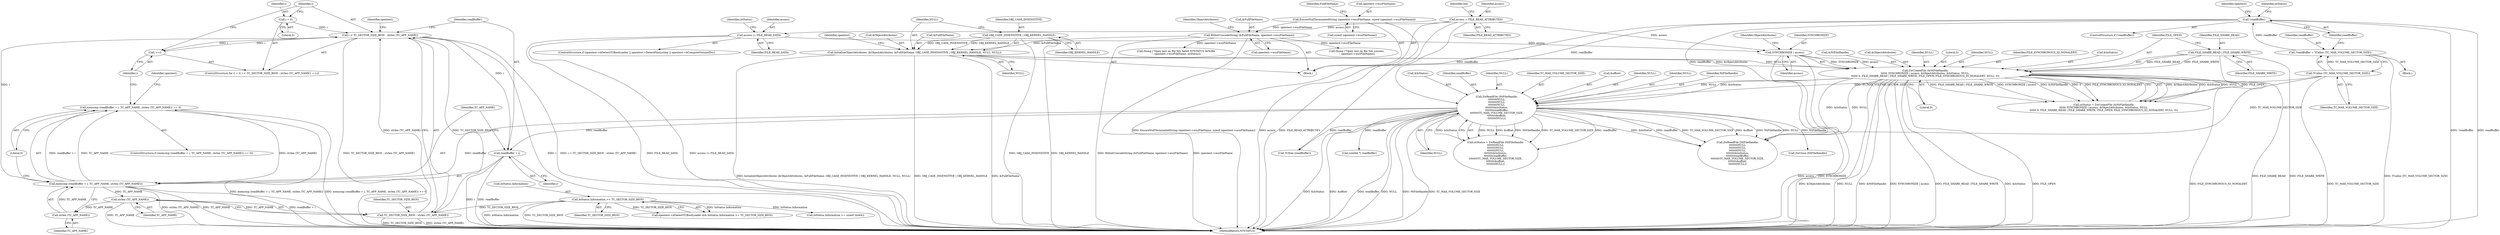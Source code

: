 digraph "0_VeraCrypt_f30f9339c9a0b9bbcc6f5ad38804af39db1f479e@API" {
"1000547" [label="(Call,i < TC_SECTOR_SIZE_BIOS - strlen (TC_APP_NAME))"];
"1000553" [label="(Call,++i)"];
"1000547" [label="(Call,i < TC_SECTOR_SIZE_BIOS - strlen (TC_APP_NAME))"];
"1000544" [label="(Call,i = 0)"];
"1000549" [label="(Call,TC_SECTOR_SIZE_BIOS - strlen (TC_APP_NAME))"];
"1000537" [label="(Call,IoStatus.Information >= TC_SECTOR_SIZE_BIOS)"];
"1000551" [label="(Call,strlen (TC_APP_NAME))"];
"1000558" [label="(Call,memcmp (readBuffer + i, TC_APP_NAME, strlen (TC_APP_NAME)))"];
"1000515" [label="(Call,ZwReadFile (NtFileHandle,\n\t\t\t\t\t\t\t\tNULL,\n\t\t\t\t\t\t\t\tNULL,\n\t\t\t\t\t\t\t\tNULL,\n\t\t\t\t\t\t\t\t&IoStatus,\n\t\t\t\t\t\t\t\treadBuffer,\n\t\t\t\t\t\t\t\tTC_MAX_VOLUME_SECTOR_SIZE,\n\t\t\t\t\t\t\t\t&offset,\n\t\t\t\t\t\t\t\tNULL))"];
"1000421" [label="(Call,ZwCreateFile (&NtFileHandle,\n\t\t\t\t\t\t SYNCHRONIZE | access, &ObjectAttributes, &IoStatus, NULL,\n\t\t\t\t\t\t 0, FILE_SHARE_READ | FILE_SHARE_WRITE, FILE_OPEN, FILE_SYNCHRONOUS_IO_NONALERT, NULL, 0))"];
"1000424" [label="(Call,SYNCHRONIZE | access)"];
"1000369" [label="(Call,access = FILE_READ_ATTRIBUTES)"];
"1000416" [label="(Call,access |= FILE_READ_DATA)"];
"1000394" [label="(Call,InitializeObjectAttributes (&ObjectAttributes, &FullFileName, OBJ_CASE_INSENSITIVE | OBJ_KERNEL_HANDLE, NULL, NULL))"];
"1000388" [label="(Call,RtlInitUnicodeString (&FullFileName, opentest->wszFileName))"];
"1000380" [label="(Call,EnsureNullTerminatedString (opentest->wszFileName, sizeof (opentest->wszFileName)))"];
"1000399" [label="(Call,OBJ_CASE_INSENSITIVE | OBJ_KERNEL_HANDLE)"];
"1000433" [label="(Call,FILE_SHARE_READ | FILE_SHARE_WRITE)"];
"1000491" [label="(Call,!readBuffer)"];
"1000486" [label="(Call,*readBuffer = TCalloc (TC_MAX_VOLUME_SECTOR_SIZE))"];
"1000488" [label="(Call,TCalloc (TC_MAX_VOLUME_SECTOR_SIZE))"];
"1000563" [label="(Call,strlen (TC_APP_NAME))"];
"1000557" [label="(Call,memcmp (readBuffer + i, TC_APP_NAME, strlen (TC_APP_NAME)) == 0)"];
"1000559" [label="(Call,readBuffer + i)"];
"1000396" [label="(Identifier,ObjectAttributes)"];
"1000404" [label="(ControlStructure,if (opentest->bDetectTCBootLoader || opentest->DetectFilesystem || opentest->bComputeVolumeIDs))"];
"1000381" [label="(Call,opentest->wszFileName)"];
"1000484" [label="(Block,)"];
"1000549" [label="(Call,TC_SECTOR_SIZE_BIOS - strlen (TC_APP_NAME))"];
"1000422" [label="(Call,&NtFileHandle)"];
"1000541" [label="(Identifier,TC_SECTOR_SIZE_BIOS)"];
"1000370" [label="(Identifier,access)"];
"1000439" [label="(Literal,0)"];
"1000513" [label="(Call,ntStatus = ZwReadFile (NtFileHandle,\n\t\t\t\t\t\t\t\tNULL,\n\t\t\t\t\t\t\t\tNULL,\n\t\t\t\t\t\t\t\tNULL,\n\t\t\t\t\t\t\t\t&IoStatus,\n\t\t\t\t\t\t\t\treadBuffer,\n\t\t\t\t\t\t\t\tTC_MAX_VOLUME_SECTOR_SIZE,\n\t\t\t\t\t\t\t\t&offset,\n\t\t\t\t\t\t\t\tNULL))"];
"1000546" [label="(Literal,0)"];
"1000394" [label="(Call,InitializeObjectAttributes (&ObjectAttributes, &FullFileName, OBJ_CASE_INSENSITIVE | OBJ_KERNEL_HANDLE, NULL, NULL))"];
"1000486" [label="(Call,*readBuffer = TCalloc (TC_MAX_VOLUME_SECTOR_SIZE))"];
"1000427" [label="(Call,&ObjectAttributes)"];
"1000560" [label="(Identifier,readBuffer)"];
"1000544" [label="(Call,i = 0)"];
"1000576" [label="(Identifier,opentest)"];
"1003200" [label="(MethodReturn,NTSTATUS)"];
"1000551" [label="(Call,strlen (TC_APP_NAME))"];
"1000543" [label="(ControlStructure,for (i = 0; i < TC_SECTOR_SIZE_BIOS - strlen (TC_APP_NAME); ++i))"];
"1000488" [label="(Call,TCalloc (TC_MAX_VOLUME_SECTOR_SIZE))"];
"1000700" [label="(Call,ZwClose (NtFileHandle))"];
"1000519" [label="(Identifier,NULL)"];
"1000515" [label="(Call,ZwReadFile (NtFileHandle,\n\t\t\t\t\t\t\t\tNULL,\n\t\t\t\t\t\t\t\tNULL,\n\t\t\t\t\t\t\t\tNULL,\n\t\t\t\t\t\t\t\t&IoStatus,\n\t\t\t\t\t\t\t\treadBuffer,\n\t\t\t\t\t\t\t\tTC_MAX_VOLUME_SECTOR_SIZE,\n\t\t\t\t\t\t\t\t&offset,\n\t\t\t\t\t\t\t\tNULL))"];
"1000502" [label="(Identifier,opentest)"];
"1000400" [label="(Identifier,OBJ_CASE_INSENSITIVE)"];
"1000424" [label="(Call,SYNCHRONIZE | access)"];
"1000578" [label="(Call,IoStatus.Information >= sizeof (int64))"];
"1000391" [label="(Call,opentest->wszFileName)"];
"1000516" [label="(Identifier,NtFileHandle)"];
"1000417" [label="(Identifier,access)"];
"1000375" [label="(Identifier,Irp)"];
"1000538" [label="(Call,IoStatus.Information)"];
"1000520" [label="(Call,&IoStatus)"];
"1000491" [label="(Call,!readBuffer)"];
"1000558" [label="(Call,memcmp (readBuffer + i, TC_APP_NAME, strlen (TC_APP_NAME)))"];
"1000557" [label="(Call,memcmp (readBuffer + i, TC_APP_NAME, strlen (TC_APP_NAME)) == 0)"];
"1000431" [label="(Identifier,NULL)"];
"1000489" [label="(Identifier,TC_MAX_VOLUME_SECTOR_SIZE)"];
"1000352" [label="(Block,)"];
"1000432" [label="(Literal,0)"];
"1000416" [label="(Call,access |= FILE_READ_DATA)"];
"1000550" [label="(Identifier,TC_SECTOR_SIZE_BIOS)"];
"1000569" [label="(Identifier,opentest)"];
"1000426" [label="(Identifier,access)"];
"1000438" [label="(Identifier,NULL)"];
"1000563" [label="(Call,strlen (TC_APP_NAME))"];
"1000565" [label="(Literal,0)"];
"1000554" [label="(Identifier,i)"];
"1000553" [label="(Call,++i)"];
"1000537" [label="(Call,IoStatus.Information >= TC_SECTOR_SIZE_BIOS)"];
"1000588" [label="(Call,(uint64 *) readBuffer)"];
"1000545" [label="(Identifier,i)"];
"1000698" [label="(Call,TCfree (readBuffer))"];
"1000559" [label="(Call,readBuffer + i)"];
"1000395" [label="(Call,&ObjectAttributes)"];
"1000552" [label="(Identifier,TC_APP_NAME)"];
"1000421" [label="(Call,ZwCreateFile (&NtFileHandle,\n\t\t\t\t\t\t SYNCHRONIZE | access, &ObjectAttributes, &IoStatus, NULL,\n\t\t\t\t\t\t 0, FILE_SHARE_READ | FILE_SHARE_WRITE, FILE_OPEN, FILE_SYNCHRONOUS_IO_NONALERT, NULL, 0))"];
"1000397" [label="(Call,&FullFileName)"];
"1000522" [label="(Identifier,readBuffer)"];
"1000495" [label="(Identifier,ntStatus)"];
"1000425" [label="(Identifier,SYNCHRONIZE)"];
"1000407" [label="(Identifier,opentest)"];
"1000371" [label="(Identifier,FILE_READ_ATTRIBUTES)"];
"1000492" [label="(Identifier,readBuffer)"];
"1000564" [label="(Identifier,TC_APP_NAME)"];
"1000547" [label="(Call,i < TC_SECTOR_SIZE_BIOS - strlen (TC_APP_NAME))"];
"1000433" [label="(Call,FILE_SHARE_READ | FILE_SHARE_WRITE)"];
"1000437" [label="(Identifier,FILE_SYNCHRONOUS_IO_NONALERT)"];
"1000562" [label="(Identifier,TC_APP_NAME)"];
"1000390" [label="(Identifier,FullFileName)"];
"1000548" [label="(Identifier,i)"];
"1000403" [label="(Identifier,NULL)"];
"1000487" [label="(Identifier,readBuffer)"];
"1000380" [label="(Call,EnsureNullTerminatedString (opentest->wszFileName, sizeof (opentest->wszFileName)))"];
"1000490" [label="(ControlStructure,if (!readBuffer))"];
"1000428" [label="(Identifier,ObjectAttributes)"];
"1000533" [label="(Call,opentest->bDetectTCBootLoader && IoStatus.Information >= TC_SECTOR_SIZE_BIOS)"];
"1000399" [label="(Call,OBJ_CASE_INSENSITIVE | OBJ_KERNEL_HANDLE)"];
"1000556" [label="(ControlStructure,if (memcmp (readBuffer + i, TC_APP_NAME, strlen (TC_APP_NAME)) == 0))"];
"1000369" [label="(Call,access = FILE_READ_ATTRIBUTES)"];
"1000384" [label="(Call,sizeof (opentest->wszFileName))"];
"1000526" [label="(Identifier,NULL)"];
"1000667" [label="(Call,ZwReadFile (NtFileHandle,\n\t\t\t\t\t\t\t\tNULL,\n\t\t\t\t\t\t\t\tNULL,\n\t\t\t\t\t\t\t\tNULL,\n\t\t\t\t\t\t\t\t&IoStatus,\n\t\t\t\t\t\t\t\treadBuffer,\n\t\t\t\t\t\t\t\tTC_MAX_VOLUME_SECTOR_SIZE,\n\t\t\t\t\t\t\t\t&offset,\n\t\t\t\t\t\t\t\tNULL))"];
"1000436" [label="(Identifier,FILE_OPEN)"];
"1000517" [label="(Identifier,NULL)"];
"1000401" [label="(Identifier,OBJ_KERNEL_HANDLE)"];
"1000523" [label="(Identifier,TC_MAX_VOLUME_SECTOR_SIZE)"];
"1000429" [label="(Call,&IoStatus)"];
"1000561" [label="(Identifier,i)"];
"1000524" [label="(Call,&offset)"];
"1000420" [label="(Identifier,ntStatus)"];
"1000419" [label="(Call,ntStatus = ZwCreateFile (&NtFileHandle,\n\t\t\t\t\t\t SYNCHRONIZE | access, &ObjectAttributes, &IoStatus, NULL,\n\t\t\t\t\t\t 0, FILE_SHARE_READ | FILE_SHARE_WRITE, FILE_OPEN, FILE_SYNCHRONOUS_IO_NONALERT, NULL, 0))"];
"1000388" [label="(Call,RtlInitUnicodeString (&FullFileName, opentest->wszFileName))"];
"1000389" [label="(Call,&FullFileName)"];
"1000434" [label="(Identifier,FILE_SHARE_READ)"];
"1000402" [label="(Identifier,NULL)"];
"1000702" [label="(Call,Dump (\"Open test on file %ls success.\n\", opentest->wszFileName))"];
"1000709" [label="(Call,Dump (\"Open test on file %ls failed NTSTATUS 0x%08x\n\", opentest->wszFileName, ntStatus))"];
"1000435" [label="(Identifier,FILE_SHARE_WRITE)"];
"1000418" [label="(Identifier,FILE_READ_DATA)"];
"1000518" [label="(Identifier,NULL)"];
"1000547" -> "1000543"  [label="AST: "];
"1000547" -> "1000549"  [label="CFG: "];
"1000548" -> "1000547"  [label="AST: "];
"1000549" -> "1000547"  [label="AST: "];
"1000560" -> "1000547"  [label="CFG: "];
"1000576" -> "1000547"  [label="CFG: "];
"1000547" -> "1003200"  [label="DDG: i"];
"1000547" -> "1003200"  [label="DDG: i < TC_SECTOR_SIZE_BIOS - strlen (TC_APP_NAME)"];
"1000547" -> "1003200"  [label="DDG: TC_SECTOR_SIZE_BIOS - strlen (TC_APP_NAME)"];
"1000553" -> "1000547"  [label="DDG: i"];
"1000544" -> "1000547"  [label="DDG: i"];
"1000549" -> "1000547"  [label="DDG: TC_SECTOR_SIZE_BIOS"];
"1000549" -> "1000547"  [label="DDG: strlen (TC_APP_NAME)"];
"1000547" -> "1000553"  [label="DDG: i"];
"1000547" -> "1000558"  [label="DDG: i"];
"1000547" -> "1000559"  [label="DDG: i"];
"1000553" -> "1000543"  [label="AST: "];
"1000553" -> "1000554"  [label="CFG: "];
"1000554" -> "1000553"  [label="AST: "];
"1000548" -> "1000553"  [label="CFG: "];
"1000544" -> "1000543"  [label="AST: "];
"1000544" -> "1000546"  [label="CFG: "];
"1000545" -> "1000544"  [label="AST: "];
"1000546" -> "1000544"  [label="AST: "];
"1000548" -> "1000544"  [label="CFG: "];
"1000549" -> "1000551"  [label="CFG: "];
"1000550" -> "1000549"  [label="AST: "];
"1000551" -> "1000549"  [label="AST: "];
"1000549" -> "1003200"  [label="DDG: TC_SECTOR_SIZE_BIOS"];
"1000549" -> "1003200"  [label="DDG: strlen (TC_APP_NAME)"];
"1000537" -> "1000549"  [label="DDG: TC_SECTOR_SIZE_BIOS"];
"1000551" -> "1000549"  [label="DDG: TC_APP_NAME"];
"1000537" -> "1000533"  [label="AST: "];
"1000537" -> "1000541"  [label="CFG: "];
"1000538" -> "1000537"  [label="AST: "];
"1000541" -> "1000537"  [label="AST: "];
"1000533" -> "1000537"  [label="CFG: "];
"1000537" -> "1003200"  [label="DDG: IoStatus.Information"];
"1000537" -> "1003200"  [label="DDG: TC_SECTOR_SIZE_BIOS"];
"1000537" -> "1000533"  [label="DDG: IoStatus.Information"];
"1000537" -> "1000533"  [label="DDG: TC_SECTOR_SIZE_BIOS"];
"1000537" -> "1000578"  [label="DDG: IoStatus.Information"];
"1000551" -> "1000552"  [label="CFG: "];
"1000552" -> "1000551"  [label="AST: "];
"1000551" -> "1003200"  [label="DDG: TC_APP_NAME"];
"1000558" -> "1000551"  [label="DDG: TC_APP_NAME"];
"1000551" -> "1000563"  [label="DDG: TC_APP_NAME"];
"1000558" -> "1000557"  [label="AST: "];
"1000558" -> "1000563"  [label="CFG: "];
"1000559" -> "1000558"  [label="AST: "];
"1000562" -> "1000558"  [label="AST: "];
"1000563" -> "1000558"  [label="AST: "];
"1000565" -> "1000558"  [label="CFG: "];
"1000558" -> "1003200"  [label="DDG: strlen (TC_APP_NAME)"];
"1000558" -> "1003200"  [label="DDG: TC_APP_NAME"];
"1000558" -> "1003200"  [label="DDG: readBuffer + i"];
"1000558" -> "1000557"  [label="DDG: readBuffer + i"];
"1000558" -> "1000557"  [label="DDG: TC_APP_NAME"];
"1000558" -> "1000557"  [label="DDG: strlen (TC_APP_NAME)"];
"1000515" -> "1000558"  [label="DDG: readBuffer"];
"1000563" -> "1000558"  [label="DDG: TC_APP_NAME"];
"1000515" -> "1000513"  [label="AST: "];
"1000515" -> "1000526"  [label="CFG: "];
"1000516" -> "1000515"  [label="AST: "];
"1000517" -> "1000515"  [label="AST: "];
"1000518" -> "1000515"  [label="AST: "];
"1000519" -> "1000515"  [label="AST: "];
"1000520" -> "1000515"  [label="AST: "];
"1000522" -> "1000515"  [label="AST: "];
"1000523" -> "1000515"  [label="AST: "];
"1000524" -> "1000515"  [label="AST: "];
"1000526" -> "1000515"  [label="AST: "];
"1000513" -> "1000515"  [label="CFG: "];
"1000515" -> "1003200"  [label="DDG: &IoStatus"];
"1000515" -> "1003200"  [label="DDG: &offset"];
"1000515" -> "1003200"  [label="DDG: readBuffer"];
"1000515" -> "1003200"  [label="DDG: NULL"];
"1000515" -> "1003200"  [label="DDG: NtFileHandle"];
"1000515" -> "1003200"  [label="DDG: TC_MAX_VOLUME_SECTOR_SIZE"];
"1000515" -> "1000513"  [label="DDG: NULL"];
"1000515" -> "1000513"  [label="DDG: &offset"];
"1000515" -> "1000513"  [label="DDG: NtFileHandle"];
"1000515" -> "1000513"  [label="DDG: TC_MAX_VOLUME_SECTOR_SIZE"];
"1000515" -> "1000513"  [label="DDG: readBuffer"];
"1000515" -> "1000513"  [label="DDG: &IoStatus"];
"1000421" -> "1000515"  [label="DDG: NULL"];
"1000421" -> "1000515"  [label="DDG: &IoStatus"];
"1000491" -> "1000515"  [label="DDG: readBuffer"];
"1000488" -> "1000515"  [label="DDG: TC_MAX_VOLUME_SECTOR_SIZE"];
"1000515" -> "1000559"  [label="DDG: readBuffer"];
"1000515" -> "1000588"  [label="DDG: readBuffer"];
"1000515" -> "1000667"  [label="DDG: NtFileHandle"];
"1000515" -> "1000667"  [label="DDG: NULL"];
"1000515" -> "1000667"  [label="DDG: &IoStatus"];
"1000515" -> "1000667"  [label="DDG: readBuffer"];
"1000515" -> "1000667"  [label="DDG: TC_MAX_VOLUME_SECTOR_SIZE"];
"1000515" -> "1000667"  [label="DDG: &offset"];
"1000515" -> "1000698"  [label="DDG: readBuffer"];
"1000515" -> "1000700"  [label="DDG: NtFileHandle"];
"1000421" -> "1000419"  [label="AST: "];
"1000421" -> "1000439"  [label="CFG: "];
"1000422" -> "1000421"  [label="AST: "];
"1000424" -> "1000421"  [label="AST: "];
"1000427" -> "1000421"  [label="AST: "];
"1000429" -> "1000421"  [label="AST: "];
"1000431" -> "1000421"  [label="AST: "];
"1000432" -> "1000421"  [label="AST: "];
"1000433" -> "1000421"  [label="AST: "];
"1000436" -> "1000421"  [label="AST: "];
"1000437" -> "1000421"  [label="AST: "];
"1000438" -> "1000421"  [label="AST: "];
"1000439" -> "1000421"  [label="AST: "];
"1000419" -> "1000421"  [label="CFG: "];
"1000421" -> "1003200"  [label="DDG: FILE_OPEN"];
"1000421" -> "1003200"  [label="DDG: FILE_SYNCHRONOUS_IO_NONALERT"];
"1000421" -> "1003200"  [label="DDG: &ObjectAttributes"];
"1000421" -> "1003200"  [label="DDG: NULL"];
"1000421" -> "1003200"  [label="DDG: &NtFileHandle"];
"1000421" -> "1003200"  [label="DDG: SYNCHRONIZE | access"];
"1000421" -> "1003200"  [label="DDG: FILE_SHARE_READ | FILE_SHARE_WRITE"];
"1000421" -> "1003200"  [label="DDG: &IoStatus"];
"1000421" -> "1000419"  [label="DDG: &ObjectAttributes"];
"1000421" -> "1000419"  [label="DDG: &IoStatus"];
"1000421" -> "1000419"  [label="DDG: NULL"];
"1000421" -> "1000419"  [label="DDG: FILE_OPEN"];
"1000421" -> "1000419"  [label="DDG: FILE_SHARE_READ | FILE_SHARE_WRITE"];
"1000421" -> "1000419"  [label="DDG: SYNCHRONIZE | access"];
"1000421" -> "1000419"  [label="DDG: &NtFileHandle"];
"1000421" -> "1000419"  [label="DDG: 0"];
"1000421" -> "1000419"  [label="DDG: FILE_SYNCHRONOUS_IO_NONALERT"];
"1000424" -> "1000421"  [label="DDG: SYNCHRONIZE"];
"1000424" -> "1000421"  [label="DDG: access"];
"1000394" -> "1000421"  [label="DDG: &ObjectAttributes"];
"1000394" -> "1000421"  [label="DDG: NULL"];
"1000433" -> "1000421"  [label="DDG: FILE_SHARE_READ"];
"1000433" -> "1000421"  [label="DDG: FILE_SHARE_WRITE"];
"1000421" -> "1000667"  [label="DDG: NULL"];
"1000421" -> "1000667"  [label="DDG: &IoStatus"];
"1000424" -> "1000426"  [label="CFG: "];
"1000425" -> "1000424"  [label="AST: "];
"1000426" -> "1000424"  [label="AST: "];
"1000428" -> "1000424"  [label="CFG: "];
"1000424" -> "1003200"  [label="DDG: access"];
"1000424" -> "1003200"  [label="DDG: SYNCHRONIZE"];
"1000369" -> "1000424"  [label="DDG: access"];
"1000416" -> "1000424"  [label="DDG: access"];
"1000369" -> "1000352"  [label="AST: "];
"1000369" -> "1000371"  [label="CFG: "];
"1000370" -> "1000369"  [label="AST: "];
"1000371" -> "1000369"  [label="AST: "];
"1000375" -> "1000369"  [label="CFG: "];
"1000369" -> "1003200"  [label="DDG: access"];
"1000369" -> "1003200"  [label="DDG: FILE_READ_ATTRIBUTES"];
"1000369" -> "1000416"  [label="DDG: access"];
"1000416" -> "1000404"  [label="AST: "];
"1000416" -> "1000418"  [label="CFG: "];
"1000417" -> "1000416"  [label="AST: "];
"1000418" -> "1000416"  [label="AST: "];
"1000420" -> "1000416"  [label="CFG: "];
"1000416" -> "1003200"  [label="DDG: access |= FILE_READ_DATA"];
"1000416" -> "1003200"  [label="DDG: FILE_READ_DATA"];
"1000394" -> "1000352"  [label="AST: "];
"1000394" -> "1000403"  [label="CFG: "];
"1000395" -> "1000394"  [label="AST: "];
"1000397" -> "1000394"  [label="AST: "];
"1000399" -> "1000394"  [label="AST: "];
"1000402" -> "1000394"  [label="AST: "];
"1000403" -> "1000394"  [label="AST: "];
"1000407" -> "1000394"  [label="CFG: "];
"1000394" -> "1003200"  [label="DDG: &FullFileName"];
"1000394" -> "1003200"  [label="DDG: InitializeObjectAttributes (&ObjectAttributes, &FullFileName, OBJ_CASE_INSENSITIVE | OBJ_KERNEL_HANDLE, NULL, NULL)"];
"1000394" -> "1003200"  [label="DDG: OBJ_CASE_INSENSITIVE | OBJ_KERNEL_HANDLE"];
"1000388" -> "1000394"  [label="DDG: &FullFileName"];
"1000399" -> "1000394"  [label="DDG: OBJ_CASE_INSENSITIVE"];
"1000399" -> "1000394"  [label="DDG: OBJ_KERNEL_HANDLE"];
"1000388" -> "1000352"  [label="AST: "];
"1000388" -> "1000391"  [label="CFG: "];
"1000389" -> "1000388"  [label="AST: "];
"1000391" -> "1000388"  [label="AST: "];
"1000396" -> "1000388"  [label="CFG: "];
"1000388" -> "1003200"  [label="DDG: RtlInitUnicodeString (&FullFileName, opentest->wszFileName)"];
"1000388" -> "1003200"  [label="DDG: opentest->wszFileName"];
"1000380" -> "1000388"  [label="DDG: opentest->wszFileName"];
"1000388" -> "1000702"  [label="DDG: opentest->wszFileName"];
"1000388" -> "1000709"  [label="DDG: opentest->wszFileName"];
"1000380" -> "1000352"  [label="AST: "];
"1000380" -> "1000384"  [label="CFG: "];
"1000381" -> "1000380"  [label="AST: "];
"1000384" -> "1000380"  [label="AST: "];
"1000390" -> "1000380"  [label="CFG: "];
"1000380" -> "1003200"  [label="DDG: EnsureNullTerminatedString (opentest->wszFileName, sizeof (opentest->wszFileName))"];
"1000399" -> "1000401"  [label="CFG: "];
"1000400" -> "1000399"  [label="AST: "];
"1000401" -> "1000399"  [label="AST: "];
"1000402" -> "1000399"  [label="CFG: "];
"1000399" -> "1003200"  [label="DDG: OBJ_KERNEL_HANDLE"];
"1000399" -> "1003200"  [label="DDG: OBJ_CASE_INSENSITIVE"];
"1000433" -> "1000435"  [label="CFG: "];
"1000434" -> "1000433"  [label="AST: "];
"1000435" -> "1000433"  [label="AST: "];
"1000436" -> "1000433"  [label="CFG: "];
"1000433" -> "1003200"  [label="DDG: FILE_SHARE_READ"];
"1000433" -> "1003200"  [label="DDG: FILE_SHARE_WRITE"];
"1000491" -> "1000490"  [label="AST: "];
"1000491" -> "1000492"  [label="CFG: "];
"1000492" -> "1000491"  [label="AST: "];
"1000495" -> "1000491"  [label="CFG: "];
"1000502" -> "1000491"  [label="CFG: "];
"1000491" -> "1003200"  [label="DDG: !readBuffer"];
"1000491" -> "1003200"  [label="DDG: readBuffer"];
"1000486" -> "1000491"  [label="DDG: readBuffer"];
"1000491" -> "1000667"  [label="DDG: readBuffer"];
"1000491" -> "1000698"  [label="DDG: readBuffer"];
"1000486" -> "1000484"  [label="AST: "];
"1000486" -> "1000488"  [label="CFG: "];
"1000487" -> "1000486"  [label="AST: "];
"1000488" -> "1000486"  [label="AST: "];
"1000492" -> "1000486"  [label="CFG: "];
"1000486" -> "1003200"  [label="DDG: TCalloc (TC_MAX_VOLUME_SECTOR_SIZE)"];
"1000488" -> "1000486"  [label="DDG: TC_MAX_VOLUME_SECTOR_SIZE"];
"1000488" -> "1000489"  [label="CFG: "];
"1000489" -> "1000488"  [label="AST: "];
"1000488" -> "1003200"  [label="DDG: TC_MAX_VOLUME_SECTOR_SIZE"];
"1000488" -> "1000667"  [label="DDG: TC_MAX_VOLUME_SECTOR_SIZE"];
"1000563" -> "1000564"  [label="CFG: "];
"1000564" -> "1000563"  [label="AST: "];
"1000557" -> "1000556"  [label="AST: "];
"1000557" -> "1000565"  [label="CFG: "];
"1000565" -> "1000557"  [label="AST: "];
"1000569" -> "1000557"  [label="CFG: "];
"1000554" -> "1000557"  [label="CFG: "];
"1000557" -> "1003200"  [label="DDG: memcmp (readBuffer + i, TC_APP_NAME, strlen (TC_APP_NAME)) == 0"];
"1000557" -> "1003200"  [label="DDG: memcmp (readBuffer + i, TC_APP_NAME, strlen (TC_APP_NAME))"];
"1000559" -> "1000561"  [label="CFG: "];
"1000560" -> "1000559"  [label="AST: "];
"1000561" -> "1000559"  [label="AST: "];
"1000562" -> "1000559"  [label="CFG: "];
"1000559" -> "1003200"  [label="DDG: readBuffer"];
"1000559" -> "1003200"  [label="DDG: i"];
}
